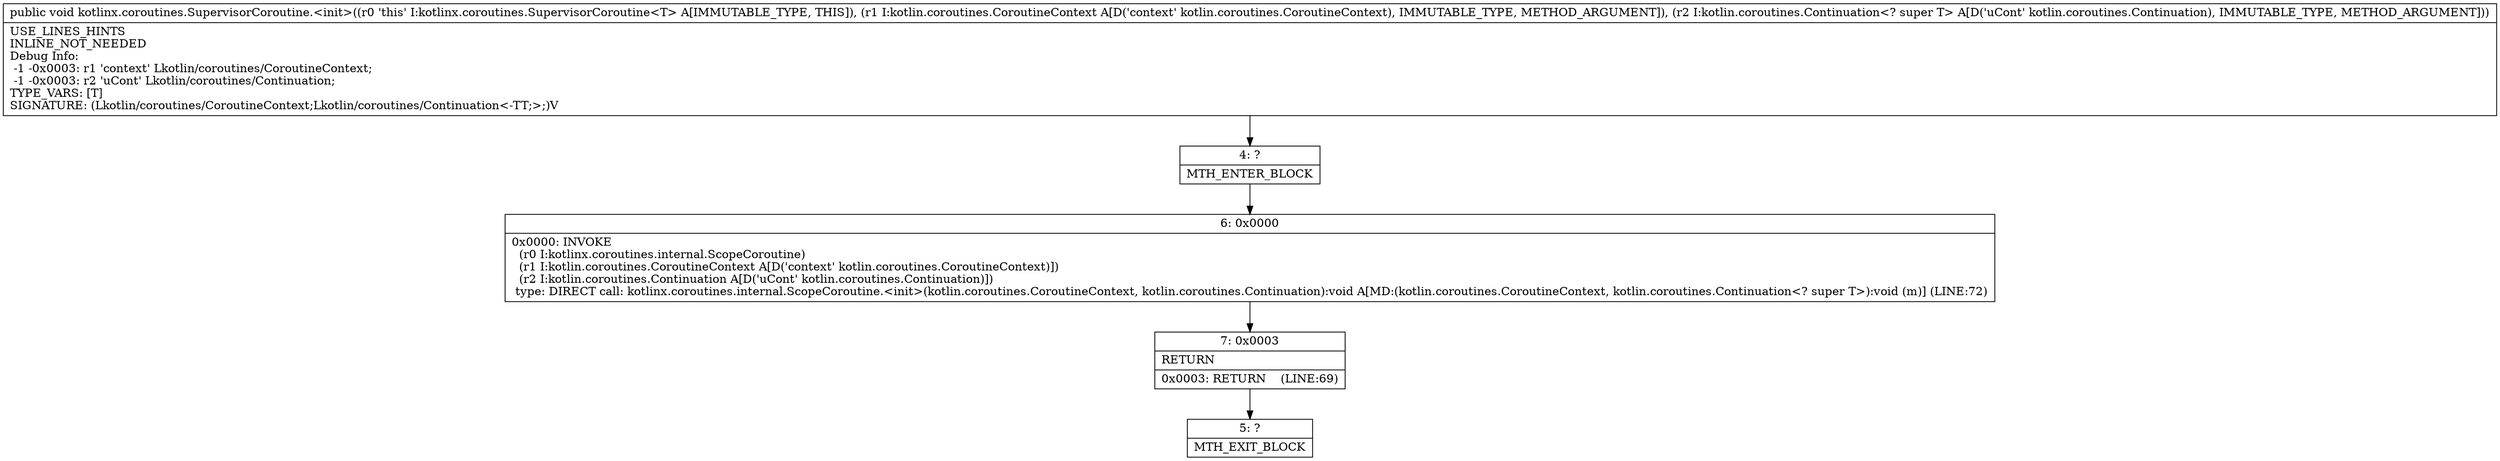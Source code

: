 digraph "CFG forkotlinx.coroutines.SupervisorCoroutine.\<init\>(Lkotlin\/coroutines\/CoroutineContext;Lkotlin\/coroutines\/Continuation;)V" {
Node_4 [shape=record,label="{4\:\ ?|MTH_ENTER_BLOCK\l}"];
Node_6 [shape=record,label="{6\:\ 0x0000|0x0000: INVOKE  \l  (r0 I:kotlinx.coroutines.internal.ScopeCoroutine)\l  (r1 I:kotlin.coroutines.CoroutineContext A[D('context' kotlin.coroutines.CoroutineContext)])\l  (r2 I:kotlin.coroutines.Continuation A[D('uCont' kotlin.coroutines.Continuation)])\l type: DIRECT call: kotlinx.coroutines.internal.ScopeCoroutine.\<init\>(kotlin.coroutines.CoroutineContext, kotlin.coroutines.Continuation):void A[MD:(kotlin.coroutines.CoroutineContext, kotlin.coroutines.Continuation\<? super T\>):void (m)] (LINE:72)\l}"];
Node_7 [shape=record,label="{7\:\ 0x0003|RETURN\l|0x0003: RETURN    (LINE:69)\l}"];
Node_5 [shape=record,label="{5\:\ ?|MTH_EXIT_BLOCK\l}"];
MethodNode[shape=record,label="{public void kotlinx.coroutines.SupervisorCoroutine.\<init\>((r0 'this' I:kotlinx.coroutines.SupervisorCoroutine\<T\> A[IMMUTABLE_TYPE, THIS]), (r1 I:kotlin.coroutines.CoroutineContext A[D('context' kotlin.coroutines.CoroutineContext), IMMUTABLE_TYPE, METHOD_ARGUMENT]), (r2 I:kotlin.coroutines.Continuation\<? super T\> A[D('uCont' kotlin.coroutines.Continuation), IMMUTABLE_TYPE, METHOD_ARGUMENT]))  | USE_LINES_HINTS\lINLINE_NOT_NEEDED\lDebug Info:\l  \-1 \-0x0003: r1 'context' Lkotlin\/coroutines\/CoroutineContext;\l  \-1 \-0x0003: r2 'uCont' Lkotlin\/coroutines\/Continuation;\lTYPE_VARS: [T]\lSIGNATURE: (Lkotlin\/coroutines\/CoroutineContext;Lkotlin\/coroutines\/Continuation\<\-TT;\>;)V\l}"];
MethodNode -> Node_4;Node_4 -> Node_6;
Node_6 -> Node_7;
Node_7 -> Node_5;
}

